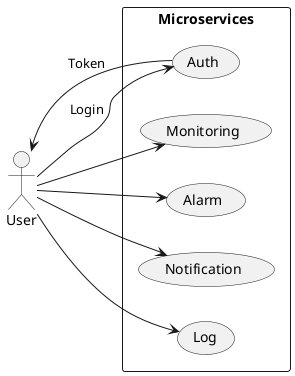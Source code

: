 /'
<? extends Element>'//'


@startuml
left to right direction
actor "User" as fc
rectangle Microservices {
  usecase "Auth" as UC5
  usecase "Monitoring" as UC1
  usecase "Alarm" as UC2
  usecase "Notification" as UC3
  usecase "Log" as UC4
}
fc --> UC1
fc --> UC2
fc --> UC3
fc --> UC4
fc <-- UC5 : Token
fc --> UC5 : Login


@enduml'/

@startuml
User -> Auth: Login Request

alt Successful case

    Auth -> User: Response with the auth token

    User -> Microservice: Request with token in the header

    Microservice -> Microservice: Token Validation

    Microservice -> User: Response with data

else Unsuccessful case

    Auth -> User: Response with bad request status

    User -> Microservice: Request with no token

    Microservice -> User: Response with forbidden status

end
@enduml
